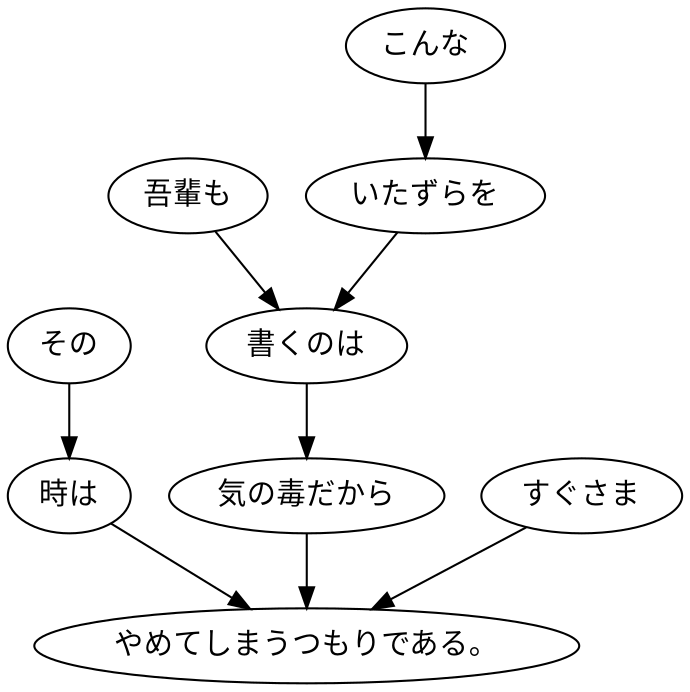 digraph graph7340 {
	node0 [label="その"];
	node1 [label="時は"];
	node2 [label="吾輩も"];
	node3 [label="こんな"];
	node4 [label="いたずらを"];
	node5 [label="書くのは"];
	node6 [label="気の毒だから"];
	node7 [label="すぐさま"];
	node8 [label="やめてしまうつもりである。"];
	node0 -> node1;
	node1 -> node8;
	node2 -> node5;
	node3 -> node4;
	node4 -> node5;
	node5 -> node6;
	node6 -> node8;
	node7 -> node8;
}
